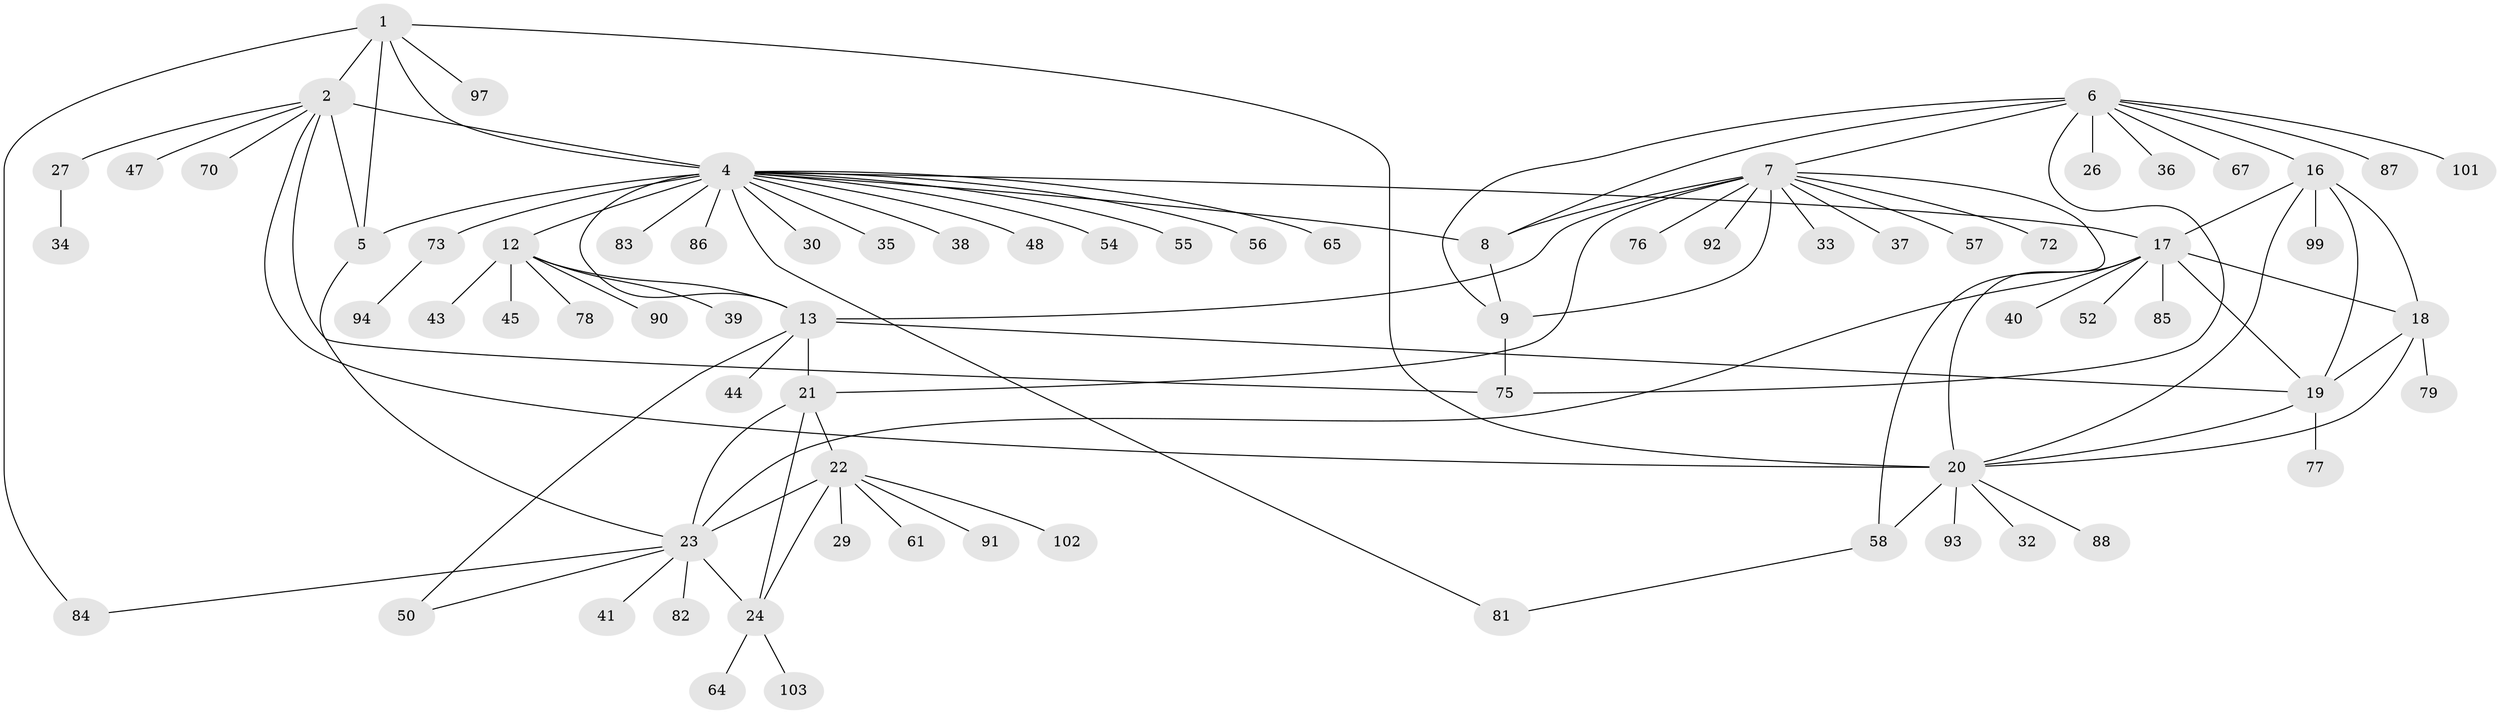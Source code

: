 // original degree distribution, {7: 0.07766990291262135, 6: 0.07766990291262135, 18: 0.009708737864077669, 12: 0.009708737864077669, 5: 0.019417475728155338, 10: 0.009708737864077669, 8: 0.019417475728155338, 9: 0.009708737864077669, 11: 0.009708737864077669, 1: 0.5436893203883495, 3: 0.038834951456310676, 2: 0.17475728155339806}
// Generated by graph-tools (version 1.1) at 2025/42/03/06/25 10:42:11]
// undirected, 75 vertices, 104 edges
graph export_dot {
graph [start="1"]
  node [color=gray90,style=filled];
  1 [super="+95"];
  2 [super="+3"];
  4 [super="+11"];
  5 [super="+69"];
  6 [super="+68"];
  7 [super="+10"];
  8;
  9 [super="+74"];
  12 [super="+14"];
  13 [super="+15"];
  16 [super="+71"];
  17 [super="+42"];
  18 [super="+49"];
  19;
  20 [super="+60"];
  21 [super="+31"];
  22 [super="+80"];
  23 [super="+25"];
  24 [super="+28"];
  26;
  27 [super="+59"];
  29;
  30;
  32;
  33;
  34;
  35;
  36 [super="+66"];
  37 [super="+53"];
  38 [super="+62"];
  39 [super="+46"];
  40;
  41 [super="+100"];
  43;
  44;
  45;
  47 [super="+51"];
  48;
  50;
  52 [super="+98"];
  54;
  55;
  56;
  57;
  58 [super="+63"];
  61;
  64;
  65;
  67;
  70;
  72;
  73;
  75 [super="+96"];
  76;
  77;
  78 [super="+89"];
  79;
  81;
  82;
  83;
  84;
  85;
  86;
  87;
  88;
  90;
  91;
  92;
  93;
  94;
  97;
  99;
  101;
  102;
  103;
  1 -- 2 [weight=2];
  1 -- 4;
  1 -- 5;
  1 -- 84;
  1 -- 97;
  1 -- 20;
  2 -- 4 [weight=2];
  2 -- 5 [weight=2];
  2 -- 20;
  2 -- 47;
  2 -- 75;
  2 -- 70;
  2 -- 27;
  4 -- 5;
  4 -- 8;
  4 -- 30;
  4 -- 35;
  4 -- 38;
  4 -- 48;
  4 -- 54;
  4 -- 55;
  4 -- 56;
  4 -- 73;
  4 -- 81;
  4 -- 83;
  4 -- 86;
  4 -- 65;
  4 -- 12 [weight=2];
  4 -- 13 [weight=2];
  4 -- 17;
  5 -- 23;
  6 -- 7 [weight=2];
  6 -- 8;
  6 -- 9;
  6 -- 16;
  6 -- 26;
  6 -- 36;
  6 -- 67;
  6 -- 75;
  6 -- 87;
  6 -- 101;
  7 -- 8 [weight=2];
  7 -- 9 [weight=2];
  7 -- 37;
  7 -- 58;
  7 -- 76;
  7 -- 33;
  7 -- 72;
  7 -- 21;
  7 -- 57;
  7 -- 92;
  7 -- 13;
  8 -- 9;
  9 -- 75;
  12 -- 13 [weight=4];
  12 -- 43;
  12 -- 78;
  12 -- 90;
  12 -- 45;
  12 -- 39;
  13 -- 19;
  13 -- 21;
  13 -- 44;
  13 -- 50;
  16 -- 17;
  16 -- 18;
  16 -- 19;
  16 -- 20;
  16 -- 99;
  17 -- 18;
  17 -- 19;
  17 -- 20;
  17 -- 40;
  17 -- 52;
  17 -- 85;
  17 -- 23;
  18 -- 19;
  18 -- 20;
  18 -- 79;
  19 -- 20;
  19 -- 77;
  20 -- 32;
  20 -- 58 [weight=2];
  20 -- 88;
  20 -- 93;
  21 -- 22;
  21 -- 23 [weight=2];
  21 -- 24;
  22 -- 23 [weight=2];
  22 -- 24;
  22 -- 29;
  22 -- 61;
  22 -- 102;
  22 -- 91;
  23 -- 24 [weight=2];
  23 -- 41;
  23 -- 84;
  23 -- 50;
  23 -- 82;
  24 -- 64;
  24 -- 103;
  27 -- 34;
  58 -- 81;
  73 -- 94;
}
